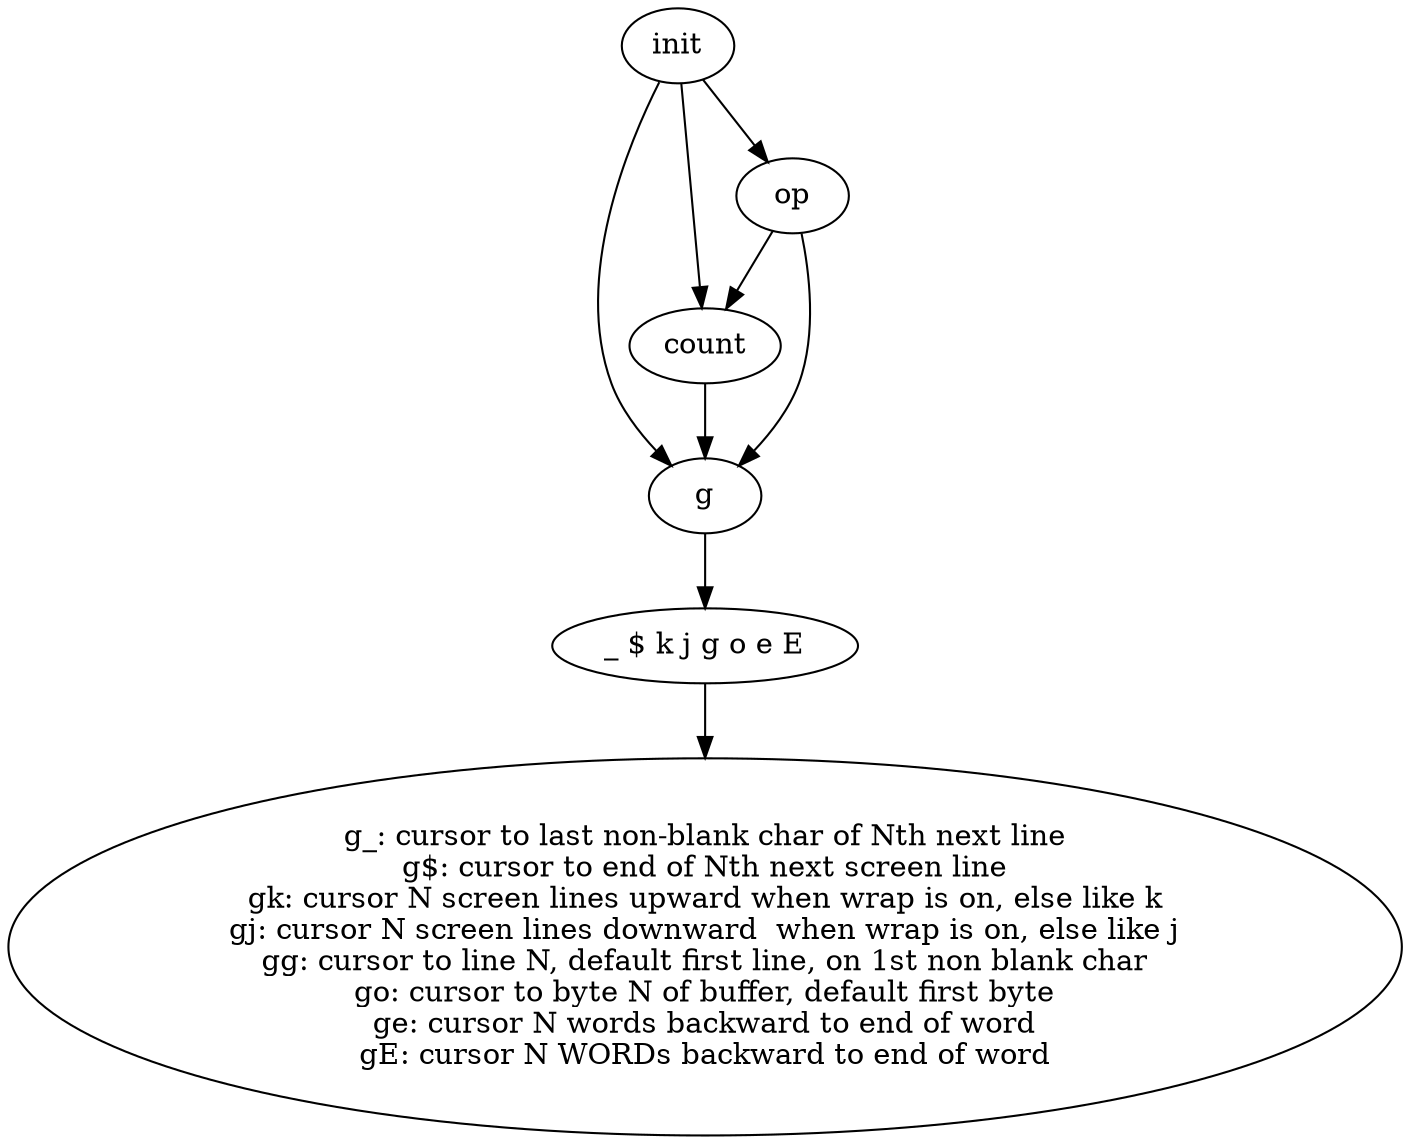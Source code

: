 digraph g
{

  /* list of nodes */
  "command" [label="g_: cursor to last non-blank char of Nth next line\ng$: cursor to end of Nth next screen line\ngk: cursor N screen lines upward when wrap is on, else like k\ngj: cursor N screen lines downward  when wrap is on, else like j\ngg: cursor to line N, default first line, on 1st non blank char\ngo: cursor to byte N of buffer, default first byte\nge: cursor N words backward to end of word\ngE: cursor N WORDs backward to end of word"];
  "count" [label="count"];
  "init" [label="init"];
  "key1" [label="g"];
  "key2" [label="_ $ k j g o e E"];
  "op" [label="op"];

  /* list of edges */
  "count" -> "key1";
  "init" -> "count";
  "init" -> "key1";
  "init" -> "op";
  "key1" -> "key2";
  "key2" -> "command";
  "op" -> "count";
  "op" -> "key1";
}
